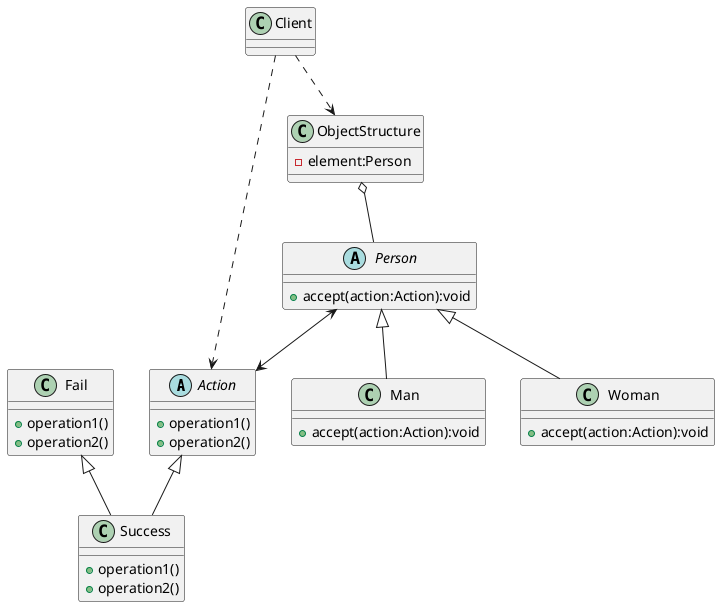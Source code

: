 @startuml

abstract class Action
class Success
class Fail

abstract class Person
class Man
class Woman

class ObjectStructure

Action <|-- Success
Fail <|-- Success
Person <|-- Man
Person <|-- Woman
ObjectStructure o-- Person
Client ..> ObjectStructure
Client ..> Action

Person <--> Action

abstract class Action {
    +operation1()
    +operation2()
}

class Success {
    +operation1()
    +operation2()
}

class Fail {
    +operation1()
    +operation2()
}

abstract class Person {
    +accept(action:Action):void
}

class Man {
    +accept(action:Action):void
}

class Woman {
    +accept(action:Action):void
}

class ObjectStructure {
    -element:Person
}

@enduml